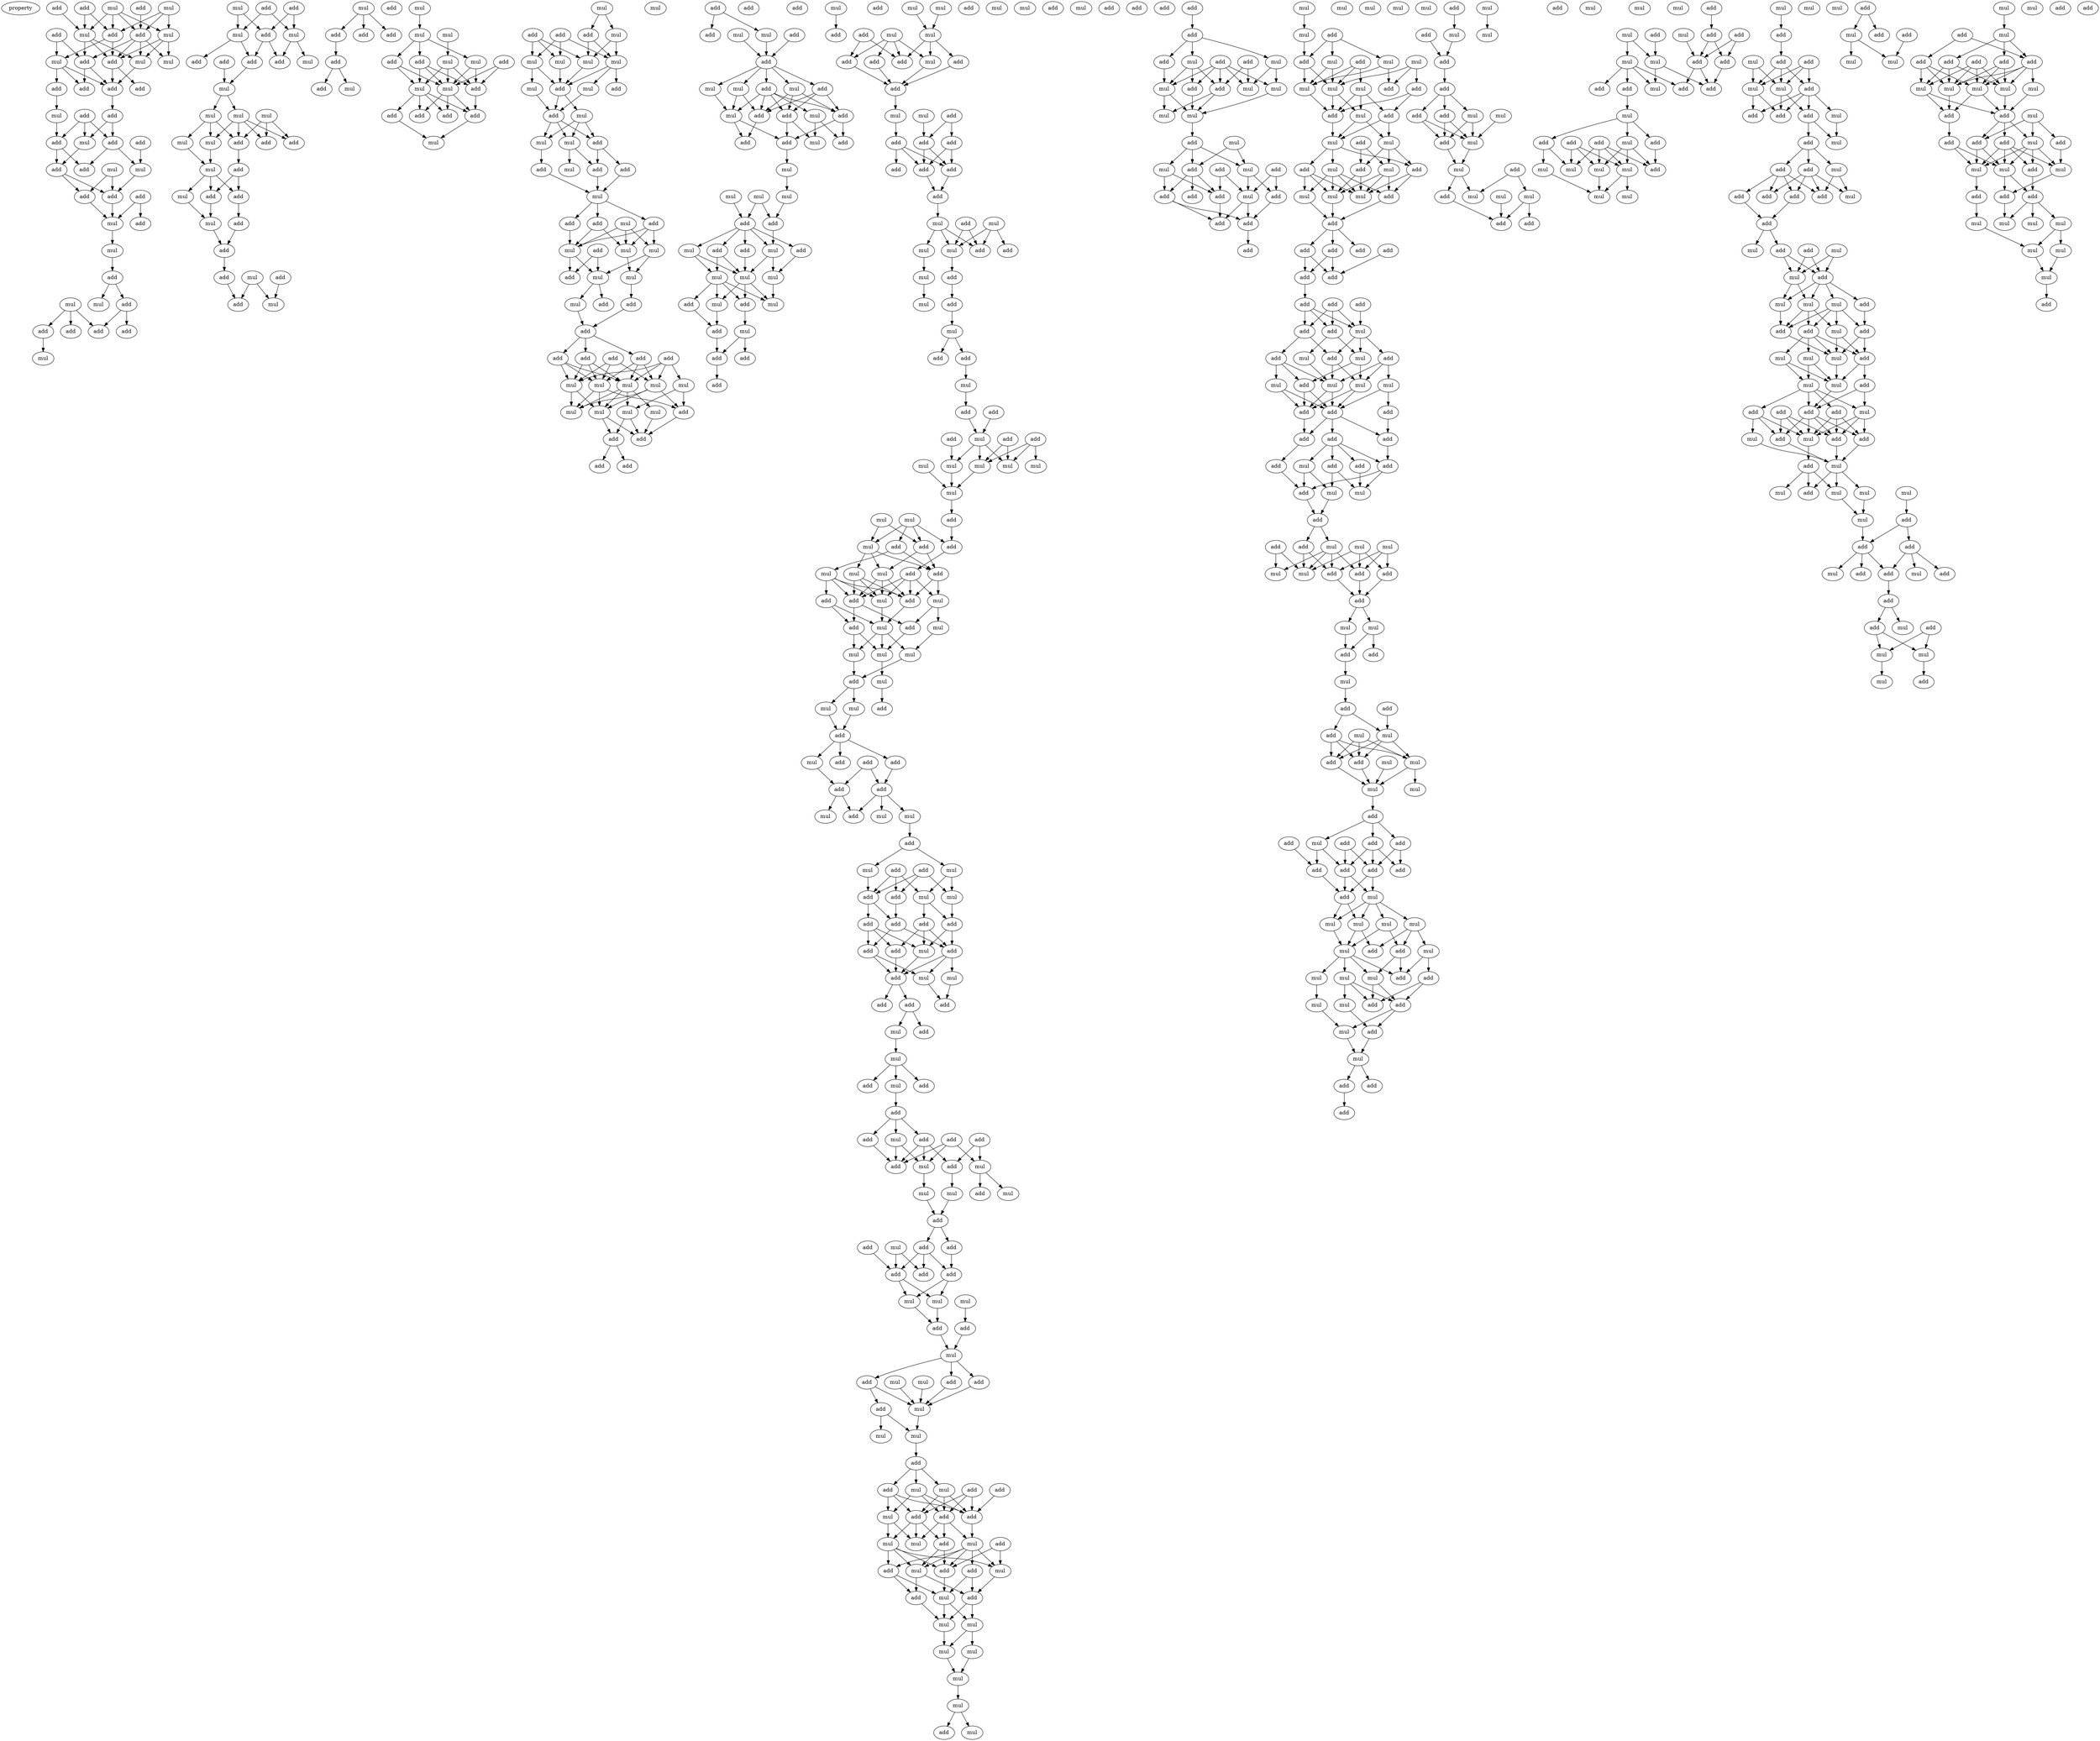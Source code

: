 digraph {
    node [fontcolor=black]
    property [mul=2,lf=1.8]
    0 [ label = mul ];
    1 [ label = add ];
    2 [ label = mul ];
    3 [ label = add ];
    4 [ label = add ];
    5 [ label = add ];
    6 [ label = add ];
    7 [ label = add ];
    8 [ label = mul ];
    9 [ label = mul ];
    10 [ label = add ];
    11 [ label = add ];
    12 [ label = mul ];
    13 [ label = mul ];
    14 [ label = mul ];
    15 [ label = add ];
    16 [ label = add ];
    17 [ label = add ];
    18 [ label = add ];
    19 [ label = add ];
    20 [ label = mul ];
    21 [ label = add ];
    22 [ label = add ];
    23 [ label = add ];
    24 [ label = mul ];
    25 [ label = add ];
    26 [ label = mul ];
    27 [ label = add ];
    28 [ label = mul ];
    29 [ label = add ];
    30 [ label = add ];
    31 [ label = add ];
    32 [ label = add ];
    33 [ label = add ];
    34 [ label = mul ];
    35 [ label = mul ];
    36 [ label = add ];
    37 [ label = add ];
    38 [ label = mul ];
    39 [ label = mul ];
    40 [ label = add ];
    41 [ label = add ];
    42 [ label = add ];
    43 [ label = add ];
    44 [ label = mul ];
    45 [ label = add ];
    46 [ label = mul ];
    47 [ label = add ];
    48 [ label = add ];
    49 [ label = mul ];
    50 [ label = mul ];
    51 [ label = add ];
    52 [ label = mul ];
    53 [ label = add ];
    54 [ label = add ];
    55 [ label = add ];
    56 [ label = mul ];
    57 [ label = mul ];
    58 [ label = mul ];
    59 [ label = mul ];
    60 [ label = add ];
    61 [ label = add ];
    62 [ label = mul ];
    63 [ label = add ];
    64 [ label = mul ];
    65 [ label = mul ];
    66 [ label = add ];
    67 [ label = add ];
    68 [ label = add ];
    69 [ label = mul ];
    70 [ label = add ];
    71 [ label = mul ];
    72 [ label = add ];
    73 [ label = mul ];
    74 [ label = add ];
    75 [ label = add ];
    76 [ label = add ];
    77 [ label = mul ];
    78 [ label = mul ];
    79 [ label = add ];
    80 [ label = add ];
    81 [ label = add ];
    82 [ label = add ];
    83 [ label = add ];
    84 [ label = add ];
    85 [ label = mul ];
    86 [ label = mul ];
    87 [ label = mul ];
    88 [ label = mul ];
    89 [ label = add ];
    90 [ label = mul ];
    91 [ label = mul ];
    92 [ label = add ];
    93 [ label = add ];
    94 [ label = mul ];
    95 [ label = add ];
    96 [ label = mul ];
    97 [ label = add ];
    98 [ label = add ];
    99 [ label = add ];
    100 [ label = add ];
    101 [ label = mul ];
    102 [ label = mul ];
    103 [ label = add ];
    104 [ label = mul ];
    105 [ label = add ];
    106 [ label = add ];
    107 [ label = mul ];
    108 [ label = mul ];
    109 [ label = mul ];
    110 [ label = mul ];
    111 [ label = mul ];
    112 [ label = add ];
    113 [ label = add ];
    114 [ label = mul ];
    115 [ label = mul ];
    116 [ label = add ];
    117 [ label = mul ];
    118 [ label = mul ];
    119 [ label = add ];
    120 [ label = add ];
    121 [ label = add ];
    122 [ label = add ];
    123 [ label = mul ];
    124 [ label = mul ];
    125 [ label = add ];
    126 [ label = add ];
    127 [ label = add ];
    128 [ label = mul ];
    129 [ label = mul ];
    130 [ label = add ];
    131 [ label = mul ];
    132 [ label = mul ];
    133 [ label = mul ];
    134 [ label = add ];
    135 [ label = mul ];
    136 [ label = add ];
    137 [ label = add ];
    138 [ label = mul ];
    139 [ label = add ];
    140 [ label = add ];
    141 [ label = add ];
    142 [ label = add ];
    143 [ label = add ];
    144 [ label = add ];
    145 [ label = mul ];
    146 [ label = mul ];
    147 [ label = mul ];
    148 [ label = mul ];
    149 [ label = mul ];
    150 [ label = mul ];
    151 [ label = mul ];
    152 [ label = mul ];
    153 [ label = add ];
    154 [ label = mul ];
    155 [ label = add ];
    156 [ label = add ];
    157 [ label = mul ];
    158 [ label = add ];
    159 [ label = add ];
    160 [ label = add ];
    161 [ label = add ];
    162 [ label = mul ];
    163 [ label = add ];
    164 [ label = mul ];
    165 [ label = add ];
    166 [ label = add ];
    167 [ label = mul ];
    168 [ label = mul ];
    169 [ label = add ];
    170 [ label = add ];
    171 [ label = mul ];
    172 [ label = mul ];
    173 [ label = add ];
    174 [ label = add ];
    175 [ label = add ];
    176 [ label = mul ];
    177 [ label = add ];
    178 [ label = add ];
    179 [ label = add ];
    180 [ label = mul ];
    181 [ label = mul ];
    182 [ label = mul ];
    183 [ label = mul ];
    184 [ label = add ];
    185 [ label = mul ];
    186 [ label = add ];
    187 [ label = add ];
    188 [ label = add ];
    189 [ label = add ];
    190 [ label = mul ];
    191 [ label = mul ];
    192 [ label = add ];
    193 [ label = mul ];
    194 [ label = mul ];
    195 [ label = mul ];
    196 [ label = add ];
    197 [ label = add ];
    198 [ label = mul ];
    199 [ label = mul ];
    200 [ label = add ];
    201 [ label = mul ];
    202 [ label = add ];
    203 [ label = mul ];
    204 [ label = add ];
    205 [ label = add ];
    206 [ label = add ];
    207 [ label = add ];
    208 [ label = mul ];
    209 [ label = mul ];
    210 [ label = mul ];
    211 [ label = add ];
    212 [ label = mul ];
    213 [ label = add ];
    214 [ label = add ];
    215 [ label = add ];
    216 [ label = mul ];
    217 [ label = add ];
    218 [ label = add ];
    219 [ label = mul ];
    220 [ label = add ];
    221 [ label = mul ];
    222 [ label = add ];
    223 [ label = add ];
    224 [ label = add ];
    225 [ label = add ];
    226 [ label = add ];
    227 [ label = add ];
    228 [ label = add ];
    229 [ label = mul ];
    230 [ label = add ];
    231 [ label = mul ];
    232 [ label = add ];
    233 [ label = add ];
    234 [ label = mul ];
    235 [ label = add ];
    236 [ label = mul ];
    237 [ label = mul ];
    238 [ label = add ];
    239 [ label = mul ];
    240 [ label = add ];
    241 [ label = mul ];
    242 [ label = add ];
    243 [ label = add ];
    244 [ label = mul ];
    245 [ label = mul ];
    246 [ label = add ];
    247 [ label = add ];
    248 [ label = add ];
    249 [ label = add ];
    250 [ label = add ];
    251 [ label = mul ];
    252 [ label = mul ];
    253 [ label = mul ];
    254 [ label = mul ];
    255 [ label = mul ];
    256 [ label = mul ];
    257 [ label = mul ];
    258 [ label = mul ];
    259 [ label = mul ];
    260 [ label = mul ];
    261 [ label = add ];
    262 [ label = add ];
    263 [ label = mul ];
    264 [ label = add ];
    265 [ label = add ];
    266 [ label = mul ];
    267 [ label = add ];
    268 [ label = add ];
    269 [ label = mul ];
    270 [ label = mul ];
    271 [ label = mul ];
    272 [ label = add ];
    273 [ label = add ];
    274 [ label = mul ];
    275 [ label = add ];
    276 [ label = add ];
    277 [ label = mul ];
    278 [ label = add ];
    279 [ label = mul ];
    280 [ label = mul ];
    281 [ label = mul ];
    282 [ label = mul ];
    283 [ label = mul ];
    284 [ label = add ];
    285 [ label = mul ];
    286 [ label = mul ];
    287 [ label = add ];
    288 [ label = add ];
    289 [ label = add ];
    290 [ label = mul ];
    291 [ label = add ];
    292 [ label = add ];
    293 [ label = add ];
    294 [ label = add ];
    295 [ label = add ];
    296 [ label = add ];
    297 [ label = mul ];
    298 [ label = mul ];
    299 [ label = mul ];
    300 [ label = add ];
    301 [ label = add ];
    302 [ label = mul ];
    303 [ label = mul ];
    304 [ label = add ];
    305 [ label = mul ];
    306 [ label = add ];
    307 [ label = add ];
    308 [ label = mul ];
    309 [ label = add ];
    310 [ label = add ];
    311 [ label = add ];
    312 [ label = add ];
    313 [ label = mul ];
    314 [ label = add ];
    315 [ label = add ];
    316 [ label = add ];
    317 [ label = add ];
    318 [ label = mul ];
    319 [ label = mul ];
    320 [ label = add ];
    321 [ label = add ];
    322 [ label = add ];
    323 [ label = mul ];
    324 [ label = add ];
    325 [ label = mul ];
    326 [ label = mul ];
    327 [ label = add ];
    328 [ label = mul ];
    329 [ label = add ];
    330 [ label = add ];
    331 [ label = add ];
    332 [ label = add ];
    333 [ label = add ];
    334 [ label = add ];
    335 [ label = mul ];
    336 [ label = mul ];
    337 [ label = add ];
    338 [ label = add ];
    339 [ label = mul ];
    340 [ label = mul ];
    341 [ label = add ];
    342 [ label = mul ];
    343 [ label = mul ];
    344 [ label = add ];
    345 [ label = add ];
    346 [ label = add ];
    347 [ label = mul ];
    348 [ label = add ];
    349 [ label = add ];
    350 [ label = add ];
    351 [ label = add ];
    352 [ label = mul ];
    353 [ label = mul ];
    354 [ label = mul ];
    355 [ label = add ];
    356 [ label = add ];
    357 [ label = mul ];
    358 [ label = add ];
    359 [ label = add ];
    360 [ label = mul ];
    361 [ label = add ];
    362 [ label = mul ];
    363 [ label = add ];
    364 [ label = mul ];
    365 [ label = add ];
    366 [ label = mul ];
    367 [ label = mul ];
    368 [ label = add ];
    369 [ label = add ];
    370 [ label = add ];
    371 [ label = mul ];
    372 [ label = mul ];
    373 [ label = add ];
    374 [ label = add ];
    375 [ label = add ];
    376 [ label = add ];
    377 [ label = mul ];
    378 [ label = add ];
    379 [ label = mul ];
    380 [ label = add ];
    381 [ label = add ];
    382 [ label = mul ];
    383 [ label = mul ];
    384 [ label = mul ];
    385 [ label = mul ];
    386 [ label = add ];
    387 [ label = add ];
    388 [ label = add ];
    389 [ label = add ];
    390 [ label = add ];
    391 [ label = mul ];
    392 [ label = mul ];
    393 [ label = mul ];
    394 [ label = mul ];
    395 [ label = mul ];
    396 [ label = mul ];
    397 [ label = add ];
    398 [ label = mul ];
    399 [ label = add ];
    400 [ label = mul ];
    401 [ label = add ];
    402 [ label = add ];
    403 [ label = mul ];
    404 [ label = add ];
    405 [ label = mul ];
    406 [ label = add ];
    407 [ label = add ];
    408 [ label = add ];
    409 [ label = mul ];
    410 [ label = mul ];
    411 [ label = add ];
    412 [ label = mul ];
    413 [ label = mul ];
    414 [ label = mul ];
    415 [ label = add ];
    416 [ label = mul ];
    417 [ label = mul ];
    418 [ label = add ];
    419 [ label = mul ];
    420 [ label = add ];
    421 [ label = add ];
    422 [ label = add ];
    423 [ label = add ];
    424 [ label = add ];
    425 [ label = add ];
    426 [ label = mul ];
    427 [ label = add ];
    428 [ label = add ];
    429 [ label = add ];
    430 [ label = mul ];
    431 [ label = mul ];
    432 [ label = add ];
    433 [ label = mul ];
    434 [ label = mul ];
    435 [ label = add ];
    436 [ label = mul ];
    437 [ label = mul ];
    438 [ label = add ];
    439 [ label = add ];
    440 [ label = mul ];
    441 [ label = mul ];
    442 [ label = mul ];
    443 [ label = add ];
    444 [ label = mul ];
    445 [ label = add ];
    446 [ label = add ];
    447 [ label = mul ];
    448 [ label = add ];
    449 [ label = mul ];
    450 [ label = mul ];
    451 [ label = mul ];
    452 [ label = add ];
    453 [ label = add ];
    454 [ label = add ];
    455 [ label = mul ];
    456 [ label = mul ];
    457 [ label = mul ];
    458 [ label = add ];
    459 [ label = mul ];
    460 [ label = add ];
    461 [ label = add ];
    462 [ label = add ];
    463 [ label = add ];
    464 [ label = add ];
    465 [ label = mul ];
    466 [ label = add ];
    467 [ label = add ];
    468 [ label = add ];
    469 [ label = add ];
    470 [ label = add ];
    471 [ label = mul ];
    472 [ label = add ];
    473 [ label = add ];
    474 [ label = add ];
    475 [ label = add ];
    476 [ label = mul ];
    477 [ label = add ];
    478 [ label = mul ];
    479 [ label = mul ];
    480 [ label = mul ];
    481 [ label = mul ];
    482 [ label = mul ];
    483 [ label = add ];
    484 [ label = add ];
    485 [ label = add ];
    486 [ label = add ];
    487 [ label = add ];
    488 [ label = add ];
    489 [ label = add ];
    490 [ label = mul ];
    491 [ label = add ];
    492 [ label = add ];
    493 [ label = add ];
    494 [ label = add ];
    495 [ label = mul ];
    496 [ label = mul ];
    497 [ label = add ];
    498 [ label = add ];
    499 [ label = mul ];
    500 [ label = mul ];
    501 [ label = add ];
    502 [ label = mul ];
    503 [ label = add ];
    504 [ label = mul ];
    505 [ label = add ];
    506 [ label = add ];
    507 [ label = mul ];
    508 [ label = add ];
    509 [ label = add ];
    510 [ label = mul ];
    511 [ label = mul ];
    512 [ label = add ];
    513 [ label = add ];
    514 [ label = mul ];
    515 [ label = add ];
    516 [ label = add ];
    517 [ label = mul ];
    518 [ label = mul ];
    519 [ label = add ];
    520 [ label = mul ];
    521 [ label = mul ];
    522 [ label = add ];
    523 [ label = mul ];
    524 [ label = add ];
    525 [ label = mul ];
    526 [ label = mul ];
    527 [ label = add ];
    528 [ label = add ];
    529 [ label = add ];
    530 [ label = mul ];
    531 [ label = add ];
    532 [ label = add ];
    533 [ label = add ];
    534 [ label = add ];
    535 [ label = add ];
    536 [ label = add ];
    537 [ label = add ];
    538 [ label = mul ];
    539 [ label = mul ];
    540 [ label = mul ];
    541 [ label = mul ];
    542 [ label = mul ];
    543 [ label = mul ];
    544 [ label = mul ];
    545 [ label = add ];
    546 [ label = add ];
    547 [ label = add ];
    548 [ label = add ];
    549 [ label = mul ];
    550 [ label = mul ];
    551 [ label = mul ];
    552 [ label = add ];
    553 [ label = mul ];
    554 [ label = add ];
    555 [ label = mul ];
    556 [ label = mul ];
    557 [ label = add ];
    558 [ label = mul ];
    559 [ label = add ];
    560 [ label = add ];
    561 [ label = add ];
    562 [ label = mul ];
    563 [ label = mul ];
    564 [ label = add ];
    565 [ label = mul ];
    566 [ label = add ];
    567 [ label = add ];
    568 [ label = add ];
    569 [ label = mul ];
    570 [ label = add ];
    571 [ label = add ];
    572 [ label = mul ];
    573 [ label = add ];
    574 [ label = mul ];
    575 [ label = add ];
    576 [ label = mul ];
    577 [ label = mul ];
    578 [ label = add ];
    579 [ label = mul ];
    580 [ label = mul ];
    581 [ label = add ];
    582 [ label = add ];
    583 [ label = add ];
    584 [ label = mul ];
    585 [ label = mul ];
    586 [ label = mul ];
    587 [ label = add ];
    588 [ label = add ];
    589 [ label = mul ];
    590 [ label = add ];
    591 [ label = add ];
    592 [ label = mul ];
    593 [ label = mul ];
    594 [ label = mul ];
    595 [ label = add ];
    596 [ label = add ];
    597 [ label = add ];
    598 [ label = add ];
    599 [ label = add ];
    600 [ label = add ];
    601 [ label = mul ];
    602 [ label = mul ];
    603 [ label = add ];
    604 [ label = mul ];
    605 [ label = add ];
    606 [ label = add ];
    607 [ label = add ];
    608 [ label = mul ];
    609 [ label = mul ];
    610 [ label = mul ];
    611 [ label = mul ];
    612 [ label = add ];
    613 [ label = mul ];
    614 [ label = mul ];
    615 [ label = mul ];
    616 [ label = add ];
    617 [ label = mul ];
    618 [ label = add ];
    619 [ label = add ];
    620 [ label = mul ];
    621 [ label = mul ];
    622 [ label = add ];
    623 [ label = mul ];
    624 [ label = add ];
    625 [ label = add ];
    626 [ label = add ];
    627 [ label = mul ];
    628 [ label = add ];
    629 [ label = add ];
    630 [ label = mul ];
    631 [ label = add ];
    632 [ label = add ];
    633 [ label = add ];
    634 [ label = add ];
    635 [ label = add ];
    636 [ label = mul ];
    637 [ label = add ];
    638 [ label = mul ];
    639 [ label = add ];
    640 [ label = mul ];
    641 [ label = add ];
    642 [ label = mul ];
    643 [ label = add ];
    644 [ label = mul ];
    645 [ label = mul ];
    646 [ label = add ];
    647 [ label = mul ];
    648 [ label = add ];
    649 [ label = mul ];
    650 [ label = add ];
    651 [ label = add ];
    652 [ label = add ];
    653 [ label = mul ];
    654 [ label = mul ];
    655 [ label = mul ];
    656 [ label = add ];
    657 [ label = mul ];
    658 [ label = mul ];
    659 [ label = add ];
    660 [ label = add ];
    661 [ label = add ];
    662 [ label = add ];
    663 [ label = mul ];
    664 [ label = add ];
    665 [ label = add ];
    666 [ label = mul ];
    667 [ label = mul ];
    668 [ label = add ];
    669 [ label = add ];
    670 [ label = mul ];
    671 [ label = mul ];
    672 [ label = mul ];
    673 [ label = mul ];
    674 [ label = mul ];
    675 [ label = add ];
    676 [ label = mul ];
    677 [ label = add ];
    678 [ label = add ];
    679 [ label = add ];
    680 [ label = mul ];
    681 [ label = mul ];
    682 [ label = add ];
    683 [ label = add ];
    684 [ label = add ];
    685 [ label = add ];
    686 [ label = mul ];
    687 [ label = add ];
    688 [ label = add ];
    689 [ label = mul ];
    690 [ label = mul ];
    691 [ label = mul ];
    692 [ label = mul ];
    693 [ label = add ];
    694 [ label = mul ];
    695 [ label = add ];
    696 [ label = add ];
    697 [ label = mul ];
    698 [ label = add ];
    699 [ label = mul ];
    700 [ label = mul ];
    701 [ label = mul ];
    702 [ label = add ];
    703 [ label = mul ];
    704 [ label = add ];
    705 [ label = add ];
    706 [ label = add ];
    707 [ label = add ];
    708 [ label = add ];
    709 [ label = mul ];
    710 [ label = mul ];
    711 [ label = mul ];
    712 [ label = mul ];
    713 [ label = mul ];
    714 [ label = add ];
    715 [ label = mul ];
    716 [ label = add ];
    717 [ label = add ];
    718 [ label = add ];
    719 [ label = add ];
    720 [ label = mul ];
    721 [ label = add ];
    722 [ label = add ];
    723 [ label = mul ];
    724 [ label = mul ];
    725 [ label = mul ];
    726 [ label = add ];
    727 [ label = add ];
    728 [ label = add ];
    729 [ label = mul ];
    730 [ label = mul ];
    731 [ label = mul ];
    732 [ label = mul ];
    733 [ label = mul ];
    734 [ label = mul ];
    735 [ label = mul ];
    736 [ label = add ];
    737 [ label = mul ];
    738 [ label = add ];
    739 [ label = add ];
    0 -> 5 [ name = 0 ];
    0 -> 6 [ name = 1 ];
    0 -> 8 [ name = 2 ];
    0 -> 9 [ name = 3 ];
    1 -> 5 [ name = 4 ];
    1 -> 9 [ name = 5 ];
    2 -> 5 [ name = 6 ];
    2 -> 6 [ name = 7 ];
    2 -> 8 [ name = 8 ];
    3 -> 6 [ name = 9 ];
    4 -> 9 [ name = 10 ];
    5 -> 10 [ name = 11 ];
    5 -> 12 [ name = 12 ];
    6 -> 10 [ name = 13 ];
    6 -> 11 [ name = 14 ];
    6 -> 13 [ name = 15 ];
    6 -> 14 [ name = 16 ];
    7 -> 11 [ name = 17 ];
    7 -> 12 [ name = 18 ];
    8 -> 10 [ name = 19 ];
    8 -> 13 [ name = 20 ];
    8 -> 14 [ name = 21 ];
    9 -> 10 [ name = 22 ];
    9 -> 11 [ name = 23 ];
    9 -> 13 [ name = 24 ];
    10 -> 17 [ name = 25 ];
    10 -> 18 [ name = 26 ];
    11 -> 16 [ name = 27 ];
    11 -> 17 [ name = 28 ];
    12 -> 15 [ name = 29 ];
    12 -> 16 [ name = 30 ];
    12 -> 17 [ name = 31 ];
    13 -> 17 [ name = 32 ];
    15 -> 20 [ name = 33 ];
    17 -> 19 [ name = 34 ];
    19 -> 24 [ name = 35 ];
    19 -> 25 [ name = 36 ];
    20 -> 22 [ name = 37 ];
    21 -> 22 [ name = 38 ];
    21 -> 24 [ name = 39 ];
    21 -> 25 [ name = 40 ];
    22 -> 27 [ name = 41 ];
    22 -> 29 [ name = 42 ];
    23 -> 26 [ name = 43 ];
    24 -> 27 [ name = 44 ];
    25 -> 26 [ name = 45 ];
    25 -> 29 [ name = 46 ];
    26 -> 31 [ name = 47 ];
    27 -> 30 [ name = 48 ];
    27 -> 31 [ name = 49 ];
    28 -> 30 [ name = 50 ];
    28 -> 31 [ name = 51 ];
    30 -> 34 [ name = 52 ];
    31 -> 34 [ name = 53 ];
    32 -> 33 [ name = 54 ];
    32 -> 34 [ name = 55 ];
    34 -> 35 [ name = 56 ];
    35 -> 36 [ name = 57 ];
    36 -> 37 [ name = 58 ];
    36 -> 38 [ name = 59 ];
    37 -> 40 [ name = 60 ];
    37 -> 41 [ name = 61 ];
    39 -> 40 [ name = 62 ];
    39 -> 42 [ name = 63 ];
    39 -> 43 [ name = 64 ];
    42 -> 44 [ name = 65 ];
    45 -> 48 [ name = 66 ];
    45 -> 49 [ name = 67 ];
    46 -> 48 [ name = 68 ];
    46 -> 50 [ name = 69 ];
    47 -> 49 [ name = 70 ];
    47 -> 50 [ name = 71 ];
    48 -> 53 [ name = 72 ];
    48 -> 55 [ name = 73 ];
    49 -> 52 [ name = 74 ];
    49 -> 55 [ name = 75 ];
    50 -> 51 [ name = 76 ];
    50 -> 53 [ name = 77 ];
    53 -> 56 [ name = 78 ];
    54 -> 56 [ name = 79 ];
    56 -> 57 [ name = 80 ];
    56 -> 58 [ name = 81 ];
    57 -> 60 [ name = 82 ];
    57 -> 61 [ name = 83 ];
    57 -> 63 [ name = 84 ];
    57 -> 64 [ name = 85 ];
    58 -> 61 [ name = 86 ];
    58 -> 62 [ name = 87 ];
    58 -> 64 [ name = 88 ];
    59 -> 60 [ name = 89 ];
    59 -> 61 [ name = 90 ];
    59 -> 63 [ name = 91 ];
    61 -> 66 [ name = 92 ];
    62 -> 65 [ name = 93 ];
    64 -> 65 [ name = 94 ];
    65 -> 67 [ name = 95 ];
    65 -> 68 [ name = 96 ];
    65 -> 69 [ name = 97 ];
    66 -> 67 [ name = 98 ];
    66 -> 68 [ name = 99 ];
    67 -> 70 [ name = 100 ];
    68 -> 71 [ name = 101 ];
    69 -> 71 [ name = 102 ];
    70 -> 72 [ name = 103 ];
    71 -> 72 [ name = 104 ];
    72 -> 74 [ name = 105 ];
    73 -> 76 [ name = 106 ];
    73 -> 77 [ name = 107 ];
    74 -> 76 [ name = 108 ];
    75 -> 77 [ name = 109 ];
    78 -> 79 [ name = 110 ];
    78 -> 80 [ name = 111 ];
    78 -> 81 [ name = 112 ];
    79 -> 83 [ name = 113 ];
    83 -> 84 [ name = 114 ];
    83 -> 85 [ name = 115 ];
    86 -> 87 [ name = 116 ];
    87 -> 91 [ name = 117 ];
    87 -> 92 [ name = 118 ];
    87 -> 93 [ name = 119 ];
    88 -> 90 [ name = 120 ];
    89 -> 95 [ name = 121 ];
    89 -> 96 [ name = 122 ];
    90 -> 94 [ name = 123 ];
    90 -> 95 [ name = 124 ];
    90 -> 96 [ name = 125 ];
    91 -> 95 [ name = 126 ];
    91 -> 96 [ name = 127 ];
    92 -> 94 [ name = 128 ];
    92 -> 96 [ name = 129 ];
    93 -> 94 [ name = 130 ];
    93 -> 95 [ name = 131 ];
    93 -> 96 [ name = 132 ];
    94 -> 97 [ name = 133 ];
    94 -> 98 [ name = 134 ];
    94 -> 99 [ name = 135 ];
    94 -> 100 [ name = 136 ];
    95 -> 97 [ name = 137 ];
    96 -> 97 [ name = 138 ];
    96 -> 98 [ name = 139 ];
    96 -> 99 [ name = 140 ];
    97 -> 101 [ name = 141 ];
    100 -> 101 [ name = 142 ];
    102 -> 103 [ name = 143 ];
    102 -> 104 [ name = 144 ];
    103 -> 109 [ name = 145 ];
    103 -> 110 [ name = 146 ];
    104 -> 109 [ name = 147 ];
    104 -> 110 [ name = 148 ];
    105 -> 107 [ name = 149 ];
    105 -> 108 [ name = 150 ];
    105 -> 109 [ name = 151 ];
    106 -> 107 [ name = 152 ];
    106 -> 108 [ name = 153 ];
    106 -> 110 [ name = 154 ];
    107 -> 113 [ name = 155 ];
    108 -> 113 [ name = 156 ];
    108 -> 114 [ name = 157 ];
    109 -> 111 [ name = 158 ];
    109 -> 112 [ name = 159 ];
    109 -> 113 [ name = 160 ];
    110 -> 113 [ name = 161 ];
    111 -> 116 [ name = 162 ];
    113 -> 115 [ name = 163 ];
    113 -> 116 [ name = 164 ];
    114 -> 116 [ name = 165 ];
    115 -> 117 [ name = 166 ];
    115 -> 118 [ name = 167 ];
    115 -> 119 [ name = 168 ];
    116 -> 117 [ name = 169 ];
    116 -> 118 [ name = 170 ];
    116 -> 119 [ name = 171 ];
    117 -> 121 [ name = 172 ];
    118 -> 120 [ name = 173 ];
    118 -> 123 [ name = 174 ];
    119 -> 120 [ name = 175 ];
    119 -> 122 [ name = 176 ];
    120 -> 124 [ name = 177 ];
    121 -> 124 [ name = 178 ];
    122 -> 124 [ name = 179 ];
    124 -> 125 [ name = 180 ];
    124 -> 126 [ name = 181 ];
    124 -> 127 [ name = 182 ];
    125 -> 129 [ name = 183 ];
    125 -> 131 [ name = 184 ];
    125 -> 132 [ name = 185 ];
    126 -> 132 [ name = 186 ];
    127 -> 131 [ name = 187 ];
    127 -> 132 [ name = 188 ];
    128 -> 129 [ name = 189 ];
    128 -> 131 [ name = 190 ];
    128 -> 132 [ name = 191 ];
    129 -> 133 [ name = 192 ];
    129 -> 135 [ name = 193 ];
    130 -> 133 [ name = 194 ];
    130 -> 134 [ name = 195 ];
    131 -> 135 [ name = 196 ];
    132 -> 133 [ name = 197 ];
    132 -> 134 [ name = 198 ];
    133 -> 137 [ name = 199 ];
    133 -> 138 [ name = 200 ];
    135 -> 136 [ name = 201 ];
    136 -> 139 [ name = 202 ];
    138 -> 139 [ name = 203 ];
    139 -> 140 [ name = 204 ];
    139 -> 142 [ name = 205 ];
    139 -> 144 [ name = 206 ];
    140 -> 145 [ name = 207 ];
    140 -> 147 [ name = 208 ];
    140 -> 149 [ name = 209 ];
    141 -> 146 [ name = 210 ];
    141 -> 147 [ name = 211 ];
    141 -> 148 [ name = 212 ];
    141 -> 149 [ name = 213 ];
    142 -> 145 [ name = 214 ];
    142 -> 147 [ name = 215 ];
    142 -> 149 [ name = 216 ];
    143 -> 145 [ name = 217 ];
    143 -> 146 [ name = 218 ];
    143 -> 147 [ name = 219 ];
    144 -> 145 [ name = 220 ];
    144 -> 146 [ name = 221 ];
    144 -> 149 [ name = 222 ];
    145 -> 150 [ name = 223 ];
    145 -> 153 [ name = 224 ];
    145 -> 154 [ name = 225 ];
    146 -> 150 [ name = 226 ];
    146 -> 153 [ name = 227 ];
    146 -> 154 [ name = 228 ];
    147 -> 150 [ name = 229 ];
    147 -> 154 [ name = 230 ];
    148 -> 152 [ name = 231 ];
    148 -> 153 [ name = 232 ];
    149 -> 150 [ name = 233 ];
    149 -> 151 [ name = 234 ];
    149 -> 152 [ name = 235 ];
    149 -> 154 [ name = 236 ];
    150 -> 155 [ name = 237 ];
    150 -> 156 [ name = 238 ];
    151 -> 156 [ name = 239 ];
    152 -> 155 [ name = 240 ];
    152 -> 156 [ name = 241 ];
    153 -> 156 [ name = 242 ];
    155 -> 158 [ name = 243 ];
    155 -> 159 [ name = 244 ];
    160 -> 163 [ name = 245 ];
    160 -> 164 [ name = 246 ];
    162 -> 166 [ name = 247 ];
    164 -> 166 [ name = 248 ];
    165 -> 166 [ name = 249 ];
    166 -> 167 [ name = 250 ];
    166 -> 168 [ name = 251 ];
    166 -> 169 [ name = 252 ];
    166 -> 170 [ name = 253 ];
    166 -> 171 [ name = 254 ];
    167 -> 172 [ name = 255 ];
    168 -> 173 [ name = 256 ];
    168 -> 174 [ name = 257 ];
    168 -> 175 [ name = 258 ];
    169 -> 172 [ name = 259 ];
    169 -> 173 [ name = 260 ];
    169 -> 174 [ name = 261 ];
    169 -> 175 [ name = 262 ];
    169 -> 176 [ name = 263 ];
    170 -> 173 [ name = 264 ];
    170 -> 174 [ name = 265 ];
    170 -> 175 [ name = 266 ];
    171 -> 172 [ name = 267 ];
    171 -> 173 [ name = 268 ];
    172 -> 177 [ name = 269 ];
    172 -> 179 [ name = 270 ];
    173 -> 177 [ name = 271 ];
    174 -> 178 [ name = 272 ];
    174 -> 179 [ name = 273 ];
    175 -> 179 [ name = 274 ];
    175 -> 180 [ name = 275 ];
    176 -> 178 [ name = 276 ];
    176 -> 180 [ name = 277 ];
    179 -> 181 [ name = 278 ];
    181 -> 182 [ name = 279 ];
    182 -> 186 [ name = 280 ];
    183 -> 187 [ name = 281 ];
    185 -> 186 [ name = 282 ];
    185 -> 187 [ name = 283 ];
    186 -> 191 [ name = 284 ];
    187 -> 188 [ name = 285 ];
    187 -> 189 [ name = 286 ];
    187 -> 190 [ name = 287 ];
    187 -> 191 [ name = 288 ];
    187 -> 192 [ name = 289 ];
    188 -> 194 [ name = 290 ];
    189 -> 195 [ name = 291 ];
    190 -> 193 [ name = 292 ];
    190 -> 194 [ name = 293 ];
    191 -> 194 [ name = 294 ];
    191 -> 195 [ name = 295 ];
    192 -> 193 [ name = 296 ];
    192 -> 194 [ name = 297 ];
    193 -> 196 [ name = 298 ];
    193 -> 197 [ name = 299 ];
    193 -> 198 [ name = 300 ];
    193 -> 199 [ name = 301 ];
    194 -> 197 [ name = 302 ];
    194 -> 198 [ name = 303 ];
    194 -> 199 [ name = 304 ];
    195 -> 199 [ name = 305 ];
    196 -> 200 [ name = 306 ];
    197 -> 201 [ name = 307 ];
    198 -> 200 [ name = 308 ];
    200 -> 202 [ name = 309 ];
    201 -> 202 [ name = 310 ];
    201 -> 205 [ name = 311 ];
    202 -> 206 [ name = 312 ];
    203 -> 207 [ name = 313 ];
    208 -> 212 [ name = 314 ];
    209 -> 212 [ name = 315 ];
    210 -> 213 [ name = 316 ];
    210 -> 214 [ name = 317 ];
    210 -> 216 [ name = 318 ];
    210 -> 217 [ name = 319 ];
    211 -> 213 [ name = 320 ];
    211 -> 214 [ name = 321 ];
    212 -> 213 [ name = 322 ];
    212 -> 215 [ name = 323 ];
    212 -> 216 [ name = 324 ];
    214 -> 218 [ name = 325 ];
    215 -> 218 [ name = 326 ];
    216 -> 218 [ name = 327 ];
    217 -> 218 [ name = 328 ];
    218 -> 221 [ name = 329 ];
    219 -> 223 [ name = 330 ];
    220 -> 222 [ name = 331 ];
    220 -> 223 [ name = 332 ];
    221 -> 224 [ name = 333 ];
    222 -> 225 [ name = 334 ];
    222 -> 226 [ name = 335 ];
    223 -> 225 [ name = 336 ];
    223 -> 226 [ name = 337 ];
    224 -> 225 [ name = 338 ];
    224 -> 226 [ name = 339 ];
    224 -> 227 [ name = 340 ];
    225 -> 228 [ name = 341 ];
    226 -> 228 [ name = 342 ];
    228 -> 229 [ name = 343 ];
    229 -> 234 [ name = 344 ];
    229 -> 235 [ name = 345 ];
    229 -> 236 [ name = 346 ];
    230 -> 235 [ name = 347 ];
    230 -> 236 [ name = 348 ];
    231 -> 233 [ name = 349 ];
    231 -> 235 [ name = 350 ];
    231 -> 236 [ name = 351 ];
    234 -> 237 [ name = 352 ];
    236 -> 238 [ name = 353 ];
    237 -> 239 [ name = 354 ];
    238 -> 240 [ name = 355 ];
    240 -> 241 [ name = 356 ];
    241 -> 242 [ name = 357 ];
    241 -> 243 [ name = 358 ];
    243 -> 245 [ name = 359 ];
    245 -> 246 [ name = 360 ];
    246 -> 251 [ name = 361 ];
    247 -> 251 [ name = 362 ];
    248 -> 254 [ name = 363 ];
    249 -> 252 [ name = 364 ];
    249 -> 253 [ name = 365 ];
    249 -> 255 [ name = 366 ];
    250 -> 253 [ name = 367 ];
    250 -> 255 [ name = 368 ];
    251 -> 253 [ name = 369 ];
    251 -> 254 [ name = 370 ];
    251 -> 255 [ name = 371 ];
    254 -> 257 [ name = 372 ];
    255 -> 257 [ name = 373 ];
    256 -> 257 [ name = 374 ];
    257 -> 261 [ name = 375 ];
    259 -> 262 [ name = 376 ];
    259 -> 263 [ name = 377 ];
    259 -> 264 [ name = 378 ];
    259 -> 265 [ name = 379 ];
    260 -> 263 [ name = 380 ];
    260 -> 265 [ name = 381 ];
    261 -> 264 [ name = 382 ];
    262 -> 266 [ name = 383 ];
    262 -> 267 [ name = 384 ];
    263 -> 267 [ name = 385 ];
    263 -> 269 [ name = 386 ];
    263 -> 270 [ name = 387 ];
    264 -> 268 [ name = 388 ];
    265 -> 267 [ name = 389 ];
    265 -> 269 [ name = 390 ];
    266 -> 272 [ name = 391 ];
    266 -> 273 [ name = 392 ];
    266 -> 274 [ name = 393 ];
    266 -> 275 [ name = 394 ];
    267 -> 271 [ name = 395 ];
    267 -> 272 [ name = 396 ];
    268 -> 271 [ name = 397 ];
    268 -> 272 [ name = 398 ];
    268 -> 273 [ name = 399 ];
    268 -> 274 [ name = 400 ];
    269 -> 272 [ name = 401 ];
    269 -> 273 [ name = 402 ];
    269 -> 274 [ name = 403 ];
    270 -> 272 [ name = 404 ];
    270 -> 273 [ name = 405 ];
    270 -> 274 [ name = 406 ];
    271 -> 277 [ name = 407 ];
    271 -> 278 [ name = 408 ];
    272 -> 279 [ name = 409 ];
    273 -> 276 [ name = 410 ];
    273 -> 278 [ name = 411 ];
    274 -> 279 [ name = 412 ];
    275 -> 276 [ name = 413 ];
    275 -> 279 [ name = 414 ];
    276 -> 280 [ name = 415 ];
    276 -> 282 [ name = 416 ];
    277 -> 281 [ name = 417 ];
    278 -> 282 [ name = 418 ];
    279 -> 280 [ name = 419 ];
    279 -> 281 [ name = 420 ];
    279 -> 282 [ name = 421 ];
    280 -> 284 [ name = 422 ];
    281 -> 284 [ name = 423 ];
    282 -> 283 [ name = 424 ];
    283 -> 287 [ name = 425 ];
    284 -> 285 [ name = 426 ];
    284 -> 286 [ name = 427 ];
    285 -> 288 [ name = 428 ];
    286 -> 288 [ name = 429 ];
    288 -> 289 [ name = 430 ];
    288 -> 290 [ name = 431 ];
    288 -> 291 [ name = 432 ];
    289 -> 294 [ name = 433 ];
    290 -> 293 [ name = 434 ];
    292 -> 293 [ name = 435 ];
    292 -> 294 [ name = 436 ];
    293 -> 295 [ name = 437 ];
    293 -> 299 [ name = 438 ];
    294 -> 295 [ name = 439 ];
    294 -> 297 [ name = 440 ];
    294 -> 298 [ name = 441 ];
    298 -> 300 [ name = 442 ];
    300 -> 302 [ name = 443 ];
    300 -> 303 [ name = 444 ];
    301 -> 305 [ name = 445 ];
    301 -> 306 [ name = 446 ];
    301 -> 307 [ name = 447 ];
    302 -> 305 [ name = 448 ];
    302 -> 308 [ name = 449 ];
    303 -> 307 [ name = 450 ];
    304 -> 306 [ name = 451 ];
    304 -> 307 [ name = 452 ];
    304 -> 308 [ name = 453 ];
    305 -> 310 [ name = 454 ];
    305 -> 311 [ name = 455 ];
    306 -> 309 [ name = 456 ];
    307 -> 309 [ name = 457 ];
    307 -> 312 [ name = 458 ];
    308 -> 310 [ name = 459 ];
    309 -> 314 [ name = 460 ];
    309 -> 315 [ name = 461 ];
    310 -> 313 [ name = 462 ];
    310 -> 314 [ name = 463 ];
    311 -> 313 [ name = 464 ];
    311 -> 314 [ name = 465 ];
    311 -> 316 [ name = 466 ];
    312 -> 313 [ name = 467 ];
    312 -> 315 [ name = 468 ];
    312 -> 316 [ name = 469 ];
    313 -> 317 [ name = 470 ];
    314 -> 317 [ name = 471 ];
    314 -> 318 [ name = 472 ];
    314 -> 319 [ name = 473 ];
    315 -> 317 [ name = 474 ];
    315 -> 319 [ name = 475 ];
    316 -> 317 [ name = 476 ];
    317 -> 320 [ name = 477 ];
    317 -> 322 [ name = 478 ];
    318 -> 321 [ name = 479 ];
    319 -> 321 [ name = 480 ];
    322 -> 323 [ name = 481 ];
    322 -> 324 [ name = 482 ];
    323 -> 325 [ name = 483 ];
    325 -> 327 [ name = 484 ];
    325 -> 328 [ name = 485 ];
    325 -> 329 [ name = 486 ];
    328 -> 330 [ name = 487 ];
    330 -> 331 [ name = 488 ];
    330 -> 332 [ name = 489 ];
    330 -> 335 [ name = 490 ];
    331 -> 337 [ name = 491 ];
    332 -> 337 [ name = 492 ];
    332 -> 338 [ name = 493 ];
    332 -> 339 [ name = 494 ];
    333 -> 336 [ name = 495 ];
    333 -> 337 [ name = 496 ];
    333 -> 339 [ name = 497 ];
    334 -> 336 [ name = 498 ];
    334 -> 338 [ name = 499 ];
    335 -> 337 [ name = 500 ];
    335 -> 339 [ name = 501 ];
    336 -> 341 [ name = 502 ];
    336 -> 343 [ name = 503 ];
    338 -> 340 [ name = 504 ];
    339 -> 342 [ name = 505 ];
    340 -> 344 [ name = 506 ];
    342 -> 344 [ name = 507 ];
    344 -> 345 [ name = 508 ];
    344 -> 346 [ name = 509 ];
    345 -> 349 [ name = 510 ];
    345 -> 350 [ name = 511 ];
    345 -> 351 [ name = 512 ];
    346 -> 350 [ name = 513 ];
    347 -> 349 [ name = 514 ];
    347 -> 351 [ name = 515 ];
    348 -> 351 [ name = 516 ];
    350 -> 353 [ name = 517 ];
    350 -> 354 [ name = 518 ];
    351 -> 353 [ name = 519 ];
    351 -> 354 [ name = 520 ];
    352 -> 355 [ name = 521 ];
    353 -> 356 [ name = 522 ];
    354 -> 356 [ name = 523 ];
    355 -> 357 [ name = 524 ];
    356 -> 357 [ name = 525 ];
    357 -> 358 [ name = 526 ];
    357 -> 359 [ name = 527 ];
    357 -> 361 [ name = 528 ];
    358 -> 364 [ name = 529 ];
    359 -> 364 [ name = 530 ];
    360 -> 364 [ name = 531 ];
    361 -> 363 [ name = 532 ];
    361 -> 364 [ name = 533 ];
    362 -> 364 [ name = 534 ];
    363 -> 366 [ name = 535 ];
    363 -> 367 [ name = 536 ];
    364 -> 366 [ name = 537 ];
    366 -> 369 [ name = 538 ];
    369 -> 371 [ name = 539 ];
    369 -> 372 [ name = 540 ];
    369 -> 373 [ name = 541 ];
    370 -> 378 [ name = 542 ];
    371 -> 376 [ name = 543 ];
    371 -> 377 [ name = 544 ];
    371 -> 378 [ name = 545 ];
    372 -> 375 [ name = 546 ];
    372 -> 376 [ name = 547 ];
    372 -> 378 [ name = 548 ];
    373 -> 375 [ name = 549 ];
    373 -> 377 [ name = 550 ];
    373 -> 378 [ name = 551 ];
    374 -> 375 [ name = 552 ];
    374 -> 376 [ name = 553 ];
    374 -> 378 [ name = 554 ];
    375 -> 380 [ name = 555 ];
    375 -> 382 [ name = 556 ];
    375 -> 383 [ name = 557 ];
    376 -> 379 [ name = 558 ];
    376 -> 380 [ name = 559 ];
    376 -> 382 [ name = 560 ];
    377 -> 382 [ name = 561 ];
    377 -> 383 [ name = 562 ];
    378 -> 379 [ name = 563 ];
    379 -> 384 [ name = 564 ];
    379 -> 385 [ name = 565 ];
    379 -> 386 [ name = 566 ];
    379 -> 387 [ name = 567 ];
    379 -> 388 [ name = 568 ];
    380 -> 384 [ name = 569 ];
    380 -> 387 [ name = 570 ];
    381 -> 385 [ name = 571 ];
    381 -> 387 [ name = 572 ];
    383 -> 384 [ name = 573 ];
    383 -> 385 [ name = 574 ];
    383 -> 386 [ name = 575 ];
    383 -> 387 [ name = 576 ];
    384 -> 389 [ name = 577 ];
    384 -> 390 [ name = 578 ];
    385 -> 389 [ name = 579 ];
    386 -> 390 [ name = 580 ];
    386 -> 391 [ name = 581 ];
    387 -> 391 [ name = 582 ];
    388 -> 389 [ name = 583 ];
    388 -> 391 [ name = 584 ];
    389 -> 392 [ name = 585 ];
    389 -> 393 [ name = 586 ];
    390 -> 393 [ name = 587 ];
    391 -> 392 [ name = 588 ];
    391 -> 393 [ name = 589 ];
    392 -> 394 [ name = 590 ];
    392 -> 395 [ name = 591 ];
    393 -> 395 [ name = 592 ];
    394 -> 396 [ name = 593 ];
    395 -> 396 [ name = 594 ];
    396 -> 398 [ name = 595 ];
    398 -> 399 [ name = 596 ];
    398 -> 400 [ name = 597 ];
    401 -> 402 [ name = 598 ];
    402 -> 403 [ name = 599 ];
    402 -> 405 [ name = 600 ];
    402 -> 407 [ name = 601 ];
    403 -> 408 [ name = 602 ];
    403 -> 409 [ name = 603 ];
    403 -> 411 [ name = 604 ];
    404 -> 408 [ name = 605 ];
    404 -> 412 [ name = 606 ];
    405 -> 410 [ name = 607 ];
    405 -> 412 [ name = 608 ];
    406 -> 408 [ name = 609 ];
    406 -> 409 [ name = 610 ];
    406 -> 410 [ name = 611 ];
    406 -> 411 [ name = 612 ];
    406 -> 412 [ name = 613 ];
    407 -> 409 [ name = 614 ];
    408 -> 413 [ name = 615 ];
    408 -> 414 [ name = 616 ];
    409 -> 413 [ name = 617 ];
    409 -> 414 [ name = 618 ];
    410 -> 413 [ name = 619 ];
    411 -> 413 [ name = 620 ];
    413 -> 415 [ name = 621 ];
    415 -> 417 [ name = 622 ];
    415 -> 419 [ name = 623 ];
    415 -> 420 [ name = 624 ];
    416 -> 417 [ name = 625 ];
    416 -> 420 [ name = 626 ];
    417 -> 422 [ name = 627 ];
    417 -> 426 [ name = 628 ];
    418 -> 424 [ name = 629 ];
    418 -> 426 [ name = 630 ];
    419 -> 424 [ name = 631 ];
    419 -> 425 [ name = 632 ];
    420 -> 423 [ name = 633 ];
    420 -> 424 [ name = 634 ];
    420 -> 425 [ name = 635 ];
    421 -> 422 [ name = 636 ];
    421 -> 426 [ name = 637 ];
    422 -> 427 [ name = 638 ];
    424 -> 428 [ name = 639 ];
    425 -> 427 [ name = 640 ];
    425 -> 428 [ name = 641 ];
    426 -> 427 [ name = 642 ];
    426 -> 428 [ name = 643 ];
    427 -> 429 [ name = 644 ];
    430 -> 433 [ name = 645 ];
    432 -> 434 [ name = 646 ];
    432 -> 435 [ name = 647 ];
    432 -> 436 [ name = 648 ];
    433 -> 435 [ name = 649 ];
    434 -> 439 [ name = 650 ];
    434 -> 441 [ name = 651 ];
    435 -> 441 [ name = 652 ];
    435 -> 442 [ name = 653 ];
    436 -> 441 [ name = 654 ];
    436 -> 442 [ name = 655 ];
    437 -> 439 [ name = 656 ];
    437 -> 442 [ name = 657 ];
    437 -> 443 [ name = 658 ];
    438 -> 440 [ name = 659 ];
    438 -> 441 [ name = 660 ];
    438 -> 442 [ name = 661 ];
    440 -> 444 [ name = 662 ];
    440 -> 445 [ name = 663 ];
    440 -> 446 [ name = 664 ];
    441 -> 446 [ name = 665 ];
    442 -> 444 [ name = 666 ];
    442 -> 446 [ name = 667 ];
    443 -> 445 [ name = 668 ];
    443 -> 446 [ name = 669 ];
    444 -> 447 [ name = 670 ];
    444 -> 449 [ name = 671 ];
    445 -> 447 [ name = 672 ];
    445 -> 449 [ name = 673 ];
    446 -> 447 [ name = 674 ];
    447 -> 450 [ name = 675 ];
    447 -> 452 [ name = 676 ];
    447 -> 453 [ name = 677 ];
    448 -> 451 [ name = 678 ];
    448 -> 454 [ name = 679 ];
    449 -> 451 [ name = 680 ];
    449 -> 453 [ name = 681 ];
    449 -> 454 [ name = 682 ];
    450 -> 455 [ name = 683 ];
    450 -> 457 [ name = 684 ];
    450 -> 458 [ name = 685 ];
    450 -> 459 [ name = 686 ];
    451 -> 455 [ name = 687 ];
    451 -> 457 [ name = 688 ];
    451 -> 458 [ name = 689 ];
    452 -> 455 [ name = 690 ];
    452 -> 457 [ name = 691 ];
    452 -> 459 [ name = 692 ];
    453 -> 457 [ name = 693 ];
    453 -> 458 [ name = 694 ];
    454 -> 455 [ name = 695 ];
    454 -> 457 [ name = 696 ];
    455 -> 460 [ name = 697 ];
    458 -> 460 [ name = 698 ];
    459 -> 460 [ name = 699 ];
    460 -> 462 [ name = 700 ];
    460 -> 463 [ name = 701 ];
    460 -> 464 [ name = 702 ];
    461 -> 467 [ name = 703 ];
    462 -> 466 [ name = 704 ];
    462 -> 467 [ name = 705 ];
    464 -> 466 [ name = 706 ];
    464 -> 467 [ name = 707 ];
    466 -> 470 [ name = 708 ];
    468 -> 471 [ name = 709 ];
    468 -> 472 [ name = 710 ];
    468 -> 473 [ name = 711 ];
    469 -> 471 [ name = 712 ];
    470 -> 471 [ name = 713 ];
    470 -> 472 [ name = 714 ];
    470 -> 473 [ name = 715 ];
    471 -> 474 [ name = 716 ];
    471 -> 477 [ name = 717 ];
    471 -> 478 [ name = 718 ];
    472 -> 476 [ name = 719 ];
    472 -> 478 [ name = 720 ];
    473 -> 475 [ name = 721 ];
    473 -> 477 [ name = 722 ];
    474 -> 479 [ name = 723 ];
    474 -> 480 [ name = 724 ];
    474 -> 481 [ name = 725 ];
    475 -> 479 [ name = 726 ];
    475 -> 482 [ name = 727 ];
    475 -> 483 [ name = 728 ];
    476 -> 479 [ name = 729 ];
    477 -> 479 [ name = 730 ];
    477 -> 481 [ name = 731 ];
    478 -> 481 [ name = 732 ];
    478 -> 483 [ name = 733 ];
    479 -> 485 [ name = 734 ];
    479 -> 486 [ name = 735 ];
    480 -> 484 [ name = 736 ];
    480 -> 486 [ name = 737 ];
    481 -> 485 [ name = 738 ];
    481 -> 486 [ name = 739 ];
    482 -> 485 [ name = 740 ];
    482 -> 486 [ name = 741 ];
    483 -> 485 [ name = 742 ];
    483 -> 486 [ name = 743 ];
    484 -> 489 [ name = 744 ];
    485 -> 487 [ name = 745 ];
    486 -> 487 [ name = 746 ];
    486 -> 488 [ name = 747 ];
    486 -> 489 [ name = 748 ];
    487 -> 491 [ name = 749 ];
    488 -> 490 [ name = 750 ];
    488 -> 492 [ name = 751 ];
    488 -> 493 [ name = 752 ];
    488 -> 494 [ name = 753 ];
    489 -> 493 [ name = 754 ];
    490 -> 496 [ name = 755 ];
    490 -> 497 [ name = 756 ];
    491 -> 497 [ name = 757 ];
    492 -> 495 [ name = 758 ];
    493 -> 495 [ name = 759 ];
    493 -> 497 [ name = 760 ];
    494 -> 495 [ name = 761 ];
    494 -> 496 [ name = 762 ];
    496 -> 498 [ name = 763 ];
    497 -> 498 [ name = 764 ];
    498 -> 499 [ name = 765 ];
    498 -> 501 [ name = 766 ];
    499 -> 504 [ name = 767 ];
    499 -> 505 [ name = 768 ];
    499 -> 506 [ name = 769 ];
    499 -> 507 [ name = 770 ];
    500 -> 504 [ name = 771 ];
    500 -> 506 [ name = 772 ];
    500 -> 508 [ name = 773 ];
    501 -> 504 [ name = 774 ];
    501 -> 505 [ name = 775 ];
    502 -> 505 [ name = 776 ];
    502 -> 506 [ name = 777 ];
    502 -> 508 [ name = 778 ];
    503 -> 504 [ name = 779 ];
    503 -> 507 [ name = 780 ];
    505 -> 509 [ name = 781 ];
    506 -> 509 [ name = 782 ];
    508 -> 509 [ name = 783 ];
    509 -> 510 [ name = 784 ];
    509 -> 511 [ name = 785 ];
    510 -> 512 [ name = 786 ];
    511 -> 512 [ name = 787 ];
    511 -> 513 [ name = 788 ];
    512 -> 514 [ name = 789 ];
    514 -> 515 [ name = 790 ];
    515 -> 519 [ name = 791 ];
    515 -> 520 [ name = 792 ];
    516 -> 520 [ name = 793 ];
    518 -> 521 [ name = 794 ];
    518 -> 522 [ name = 795 ];
    518 -> 524 [ name = 796 ];
    519 -> 521 [ name = 797 ];
    519 -> 522 [ name = 798 ];
    519 -> 524 [ name = 799 ];
    520 -> 521 [ name = 800 ];
    520 -> 522 [ name = 801 ];
    520 -> 524 [ name = 802 ];
    521 -> 525 [ name = 803 ];
    521 -> 526 [ name = 804 ];
    522 -> 526 [ name = 805 ];
    523 -> 526 [ name = 806 ];
    524 -> 526 [ name = 807 ];
    526 -> 527 [ name = 808 ];
    527 -> 530 [ name = 809 ];
    527 -> 531 [ name = 810 ];
    527 -> 532 [ name = 811 ];
    528 -> 533 [ name = 812 ];
    529 -> 534 [ name = 813 ];
    529 -> 536 [ name = 814 ];
    530 -> 533 [ name = 815 ];
    530 -> 536 [ name = 816 ];
    531 -> 534 [ name = 817 ];
    531 -> 535 [ name = 818 ];
    531 -> 536 [ name = 819 ];
    532 -> 534 [ name = 820 ];
    532 -> 535 [ name = 821 ];
    533 -> 537 [ name = 822 ];
    534 -> 537 [ name = 823 ];
    534 -> 538 [ name = 824 ];
    536 -> 537 [ name = 825 ];
    536 -> 538 [ name = 826 ];
    537 -> 540 [ name = 827 ];
    537 -> 541 [ name = 828 ];
    538 -> 539 [ name = 829 ];
    538 -> 540 [ name = 830 ];
    538 -> 541 [ name = 831 ];
    538 -> 542 [ name = 832 ];
    539 -> 543 [ name = 833 ];
    539 -> 546 [ name = 834 ];
    540 -> 543 [ name = 835 ];
    540 -> 545 [ name = 836 ];
    541 -> 543 [ name = 837 ];
    542 -> 544 [ name = 838 ];
    542 -> 545 [ name = 839 ];
    542 -> 546 [ name = 840 ];
    543 -> 548 [ name = 841 ];
    543 -> 549 [ name = 842 ];
    543 -> 550 [ name = 843 ];
    543 -> 551 [ name = 844 ];
    544 -> 547 [ name = 845 ];
    544 -> 548 [ name = 846 ];
    546 -> 548 [ name = 847 ];
    546 -> 550 [ name = 848 ];
    547 -> 552 [ name = 849 ];
    547 -> 554 [ name = 850 ];
    549 -> 555 [ name = 851 ];
    550 -> 552 [ name = 852 ];
    550 -> 554 [ name = 853 ];
    551 -> 552 [ name = 854 ];
    551 -> 553 [ name = 855 ];
    551 -> 554 [ name = 856 ];
    553 -> 557 [ name = 857 ];
    554 -> 556 [ name = 858 ];
    554 -> 557 [ name = 859 ];
    555 -> 556 [ name = 860 ];
    556 -> 558 [ name = 861 ];
    557 -> 558 [ name = 862 ];
    558 -> 559 [ name = 863 ];
    558 -> 561 [ name = 864 ];
    559 -> 566 [ name = 865 ];
    560 -> 565 [ name = 866 ];
    562 -> 563 [ name = 867 ];
    564 -> 567 [ name = 868 ];
    565 -> 567 [ name = 869 ];
    567 -> 568 [ name = 870 ];
    568 -> 570 [ name = 871 ];
    568 -> 571 [ name = 872 ];
    568 -> 572 [ name = 873 ];
    569 -> 574 [ name = 874 ];
    570 -> 573 [ name = 875 ];
    570 -> 574 [ name = 876 ];
    571 -> 573 [ name = 877 ];
    571 -> 574 [ name = 878 ];
    572 -> 573 [ name = 879 ];
    572 -> 574 [ name = 880 ];
    573 -> 576 [ name = 881 ];
    574 -> 576 [ name = 882 ];
    575 -> 577 [ name = 883 ];
    575 -> 579 [ name = 884 ];
    576 -> 577 [ name = 885 ];
    576 -> 578 [ name = 886 ];
    578 -> 581 [ name = 887 ];
    579 -> 581 [ name = 888 ];
    579 -> 582 [ name = 889 ];
    580 -> 581 [ name = 890 ];
    587 -> 591 [ name = 891 ];
    588 -> 594 [ name = 892 ];
    589 -> 596 [ name = 893 ];
    590 -> 595 [ name = 894 ];
    590 -> 596 [ name = 895 ];
    591 -> 595 [ name = 896 ];
    591 -> 596 [ name = 897 ];
    592 -> 593 [ name = 898 ];
    592 -> 594 [ name = 899 ];
    593 -> 597 [ name = 900 ];
    593 -> 598 [ name = 901 ];
    593 -> 600 [ name = 902 ];
    593 -> 601 [ name = 903 ];
    594 -> 599 [ name = 904 ];
    594 -> 601 [ name = 905 ];
    595 -> 599 [ name = 906 ];
    596 -> 599 [ name = 907 ];
    596 -> 600 [ name = 908 ];
    598 -> 602 [ name = 909 ];
    602 -> 603 [ name = 910 ];
    602 -> 604 [ name = 911 ];
    602 -> 605 [ name = 912 ];
    603 -> 608 [ name = 913 ];
    603 -> 609 [ name = 914 ];
    604 -> 610 [ name = 915 ];
    604 -> 611 [ name = 916 ];
    604 -> 612 [ name = 917 ];
    605 -> 612 [ name = 918 ];
    606 -> 608 [ name = 919 ];
    606 -> 610 [ name = 920 ];
    606 -> 611 [ name = 921 ];
    607 -> 608 [ name = 922 ];
    607 -> 610 [ name = 923 ];
    607 -> 611 [ name = 924 ];
    607 -> 612 [ name = 925 ];
    609 -> 613 [ name = 926 ];
    610 -> 613 [ name = 927 ];
    611 -> 613 [ name = 928 ];
    611 -> 614 [ name = 929 ];
    615 -> 616 [ name = 930 ];
    616 -> 618 [ name = 931 ];
    617 -> 620 [ name = 932 ];
    617 -> 621 [ name = 933 ];
    618 -> 620 [ name = 934 ];
    618 -> 621 [ name = 935 ];
    618 -> 622 [ name = 936 ];
    619 -> 620 [ name = 937 ];
    619 -> 621 [ name = 938 ];
    619 -> 622 [ name = 939 ];
    620 -> 624 [ name = 940 ];
    620 -> 625 [ name = 941 ];
    621 -> 624 [ name = 942 ];
    621 -> 626 [ name = 943 ];
    622 -> 623 [ name = 944 ];
    622 -> 624 [ name = 945 ];
    622 -> 625 [ name = 946 ];
    622 -> 626 [ name = 947 ];
    623 -> 627 [ name = 948 ];
    626 -> 627 [ name = 949 ];
    626 -> 628 [ name = 950 ];
    628 -> 629 [ name = 951 ];
    628 -> 630 [ name = 952 ];
    628 -> 631 [ name = 953 ];
    629 -> 632 [ name = 954 ];
    629 -> 634 [ name = 955 ];
    629 -> 635 [ name = 956 ];
    629 -> 636 [ name = 957 ];
    630 -> 634 [ name = 958 ];
    630 -> 636 [ name = 959 ];
    631 -> 632 [ name = 960 ];
    631 -> 633 [ name = 961 ];
    631 -> 634 [ name = 962 ];
    631 -> 635 [ name = 963 ];
    633 -> 637 [ name = 964 ];
    635 -> 637 [ name = 965 ];
    637 -> 638 [ name = 966 ];
    637 -> 641 [ name = 967 ];
    639 -> 642 [ name = 968 ];
    639 -> 643 [ name = 969 ];
    640 -> 642 [ name = 970 ];
    640 -> 643 [ name = 971 ];
    641 -> 642 [ name = 972 ];
    641 -> 643 [ name = 973 ];
    642 -> 645 [ name = 974 ];
    642 -> 647 [ name = 975 ];
    643 -> 644 [ name = 976 ];
    643 -> 645 [ name = 977 ];
    643 -> 646 [ name = 978 ];
    643 -> 647 [ name = 979 ];
    644 -> 648 [ name = 980 ];
    644 -> 649 [ name = 981 ];
    644 -> 650 [ name = 982 ];
    644 -> 651 [ name = 983 ];
    645 -> 650 [ name = 984 ];
    646 -> 648 [ name = 985 ];
    647 -> 649 [ name = 986 ];
    647 -> 650 [ name = 987 ];
    647 -> 651 [ name = 988 ];
    648 -> 652 [ name = 989 ];
    648 -> 653 [ name = 990 ];
    649 -> 652 [ name = 991 ];
    649 -> 653 [ name = 992 ];
    650 -> 653 [ name = 993 ];
    651 -> 652 [ name = 994 ];
    651 -> 653 [ name = 995 ];
    651 -> 654 [ name = 996 ];
    651 -> 655 [ name = 997 ];
    652 -> 656 [ name = 998 ];
    652 -> 658 [ name = 999 ];
    653 -> 658 [ name = 1000 ];
    654 -> 657 [ name = 1001 ];
    654 -> 658 [ name = 1002 ];
    655 -> 657 [ name = 1003 ];
    655 -> 658 [ name = 1004 ];
    656 -> 662 [ name = 1005 ];
    656 -> 663 [ name = 1006 ];
    657 -> 660 [ name = 1007 ];
    657 -> 661 [ name = 1008 ];
    657 -> 662 [ name = 1009 ];
    657 -> 663 [ name = 1010 ];
    658 -> 662 [ name = 1011 ];
    659 -> 665 [ name = 1012 ];
    659 -> 666 [ name = 1013 ];
    659 -> 668 [ name = 1014 ];
    660 -> 664 [ name = 1015 ];
    660 -> 665 [ name = 1016 ];
    660 -> 666 [ name = 1017 ];
    661 -> 666 [ name = 1018 ];
    661 -> 667 [ name = 1019 ];
    661 -> 668 [ name = 1020 ];
    662 -> 664 [ name = 1021 ];
    662 -> 665 [ name = 1022 ];
    662 -> 666 [ name = 1023 ];
    662 -> 668 [ name = 1024 ];
    663 -> 664 [ name = 1025 ];
    663 -> 665 [ name = 1026 ];
    663 -> 666 [ name = 1027 ];
    664 -> 670 [ name = 1028 ];
    665 -> 670 [ name = 1029 ];
    666 -> 669 [ name = 1030 ];
    667 -> 670 [ name = 1031 ];
    668 -> 670 [ name = 1032 ];
    669 -> 672 [ name = 1033 ];
    669 -> 673 [ name = 1034 ];
    669 -> 675 [ name = 1035 ];
    670 -> 671 [ name = 1036 ];
    670 -> 672 [ name = 1037 ];
    670 -> 675 [ name = 1038 ];
    671 -> 676 [ name = 1039 ];
    672 -> 676 [ name = 1040 ];
    674 -> 677 [ name = 1041 ];
    676 -> 678 [ name = 1042 ];
    677 -> 678 [ name = 1043 ];
    677 -> 679 [ name = 1044 ];
    678 -> 681 [ name = 1045 ];
    678 -> 683 [ name = 1046 ];
    678 -> 684 [ name = 1047 ];
    679 -> 680 [ name = 1048 ];
    679 -> 682 [ name = 1049 ];
    679 -> 683 [ name = 1050 ];
    683 -> 685 [ name = 1051 ];
    685 -> 688 [ name = 1052 ];
    685 -> 689 [ name = 1053 ];
    687 -> 691 [ name = 1054 ];
    687 -> 692 [ name = 1055 ];
    688 -> 691 [ name = 1056 ];
    688 -> 692 [ name = 1057 ];
    691 -> 694 [ name = 1058 ];
    692 -> 693 [ name = 1059 ];
    695 -> 697 [ name = 1060 ];
    695 -> 698 [ name = 1061 ];
    696 -> 700 [ name = 1062 ];
    697 -> 699 [ name = 1063 ];
    697 -> 700 [ name = 1064 ];
    701 -> 703 [ name = 1065 ];
    702 -> 706 [ name = 1066 ];
    702 -> 708 [ name = 1067 ];
    703 -> 704 [ name = 1068 ];
    703 -> 706 [ name = 1069 ];
    703 -> 707 [ name = 1070 ];
    704 -> 710 [ name = 1071 ];
    704 -> 711 [ name = 1072 ];
    704 -> 712 [ name = 1073 ];
    705 -> 709 [ name = 1074 ];
    705 -> 710 [ name = 1075 ];
    705 -> 711 [ name = 1076 ];
    705 -> 712 [ name = 1077 ];
    706 -> 709 [ name = 1078 ];
    706 -> 710 [ name = 1079 ];
    706 -> 711 [ name = 1080 ];
    706 -> 713 [ name = 1081 ];
    707 -> 709 [ name = 1082 ];
    707 -> 710 [ name = 1083 ];
    707 -> 711 [ name = 1084 ];
    708 -> 709 [ name = 1085 ];
    708 -> 711 [ name = 1086 ];
    708 -> 712 [ name = 1087 ];
    709 -> 714 [ name = 1088 ];
    709 -> 716 [ name = 1089 ];
    710 -> 714 [ name = 1090 ];
    711 -> 716 [ name = 1091 ];
    712 -> 714 [ name = 1092 ];
    712 -> 716 [ name = 1093 ];
    713 -> 714 [ name = 1094 ];
    714 -> 719 [ name = 1095 ];
    714 -> 720 [ name = 1096 ];
    714 -> 721 [ name = 1097 ];
    715 -> 717 [ name = 1098 ];
    715 -> 720 [ name = 1099 ];
    715 -> 721 [ name = 1100 ];
    716 -> 718 [ name = 1101 ];
    717 -> 723 [ name = 1102 ];
    718 -> 724 [ name = 1103 ];
    718 -> 725 [ name = 1104 ];
    719 -> 722 [ name = 1105 ];
    719 -> 723 [ name = 1106 ];
    719 -> 724 [ name = 1107 ];
    719 -> 725 [ name = 1108 ];
    720 -> 722 [ name = 1109 ];
    720 -> 723 [ name = 1110 ];
    720 -> 724 [ name = 1111 ];
    720 -> 725 [ name = 1112 ];
    721 -> 724 [ name = 1113 ];
    721 -> 725 [ name = 1114 ];
    722 -> 726 [ name = 1115 ];
    723 -> 727 [ name = 1116 ];
    724 -> 728 [ name = 1117 ];
    725 -> 726 [ name = 1118 ];
    725 -> 727 [ name = 1119 ];
    726 -> 729 [ name = 1120 ];
    726 -> 730 [ name = 1121 ];
    726 -> 731 [ name = 1122 ];
    727 -> 729 [ name = 1123 ];
    728 -> 732 [ name = 1124 ];
    730 -> 734 [ name = 1125 ];
    730 -> 735 [ name = 1126 ];
    732 -> 735 [ name = 1127 ];
    734 -> 737 [ name = 1128 ];
    735 -> 737 [ name = 1129 ];
    737 -> 738 [ name = 1130 ];
}
